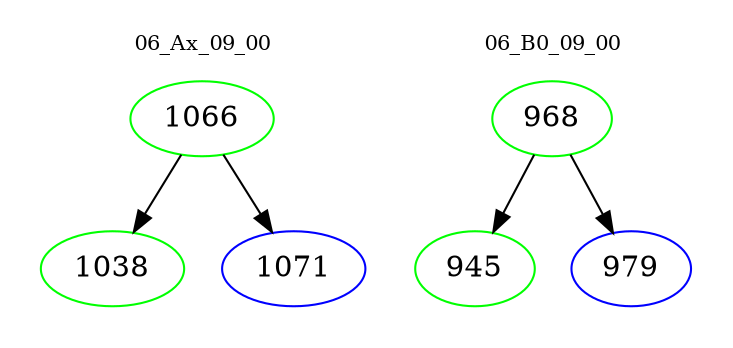 digraph{
subgraph cluster_0 {
color = white
label = "06_Ax_09_00";
fontsize=10;
T0_1066 [label="1066", color="green"]
T0_1066 -> T0_1038 [color="black"]
T0_1038 [label="1038", color="green"]
T0_1066 -> T0_1071 [color="black"]
T0_1071 [label="1071", color="blue"]
}
subgraph cluster_1 {
color = white
label = "06_B0_09_00";
fontsize=10;
T1_968 [label="968", color="green"]
T1_968 -> T1_945 [color="black"]
T1_945 [label="945", color="green"]
T1_968 -> T1_979 [color="black"]
T1_979 [label="979", color="blue"]
}
}
